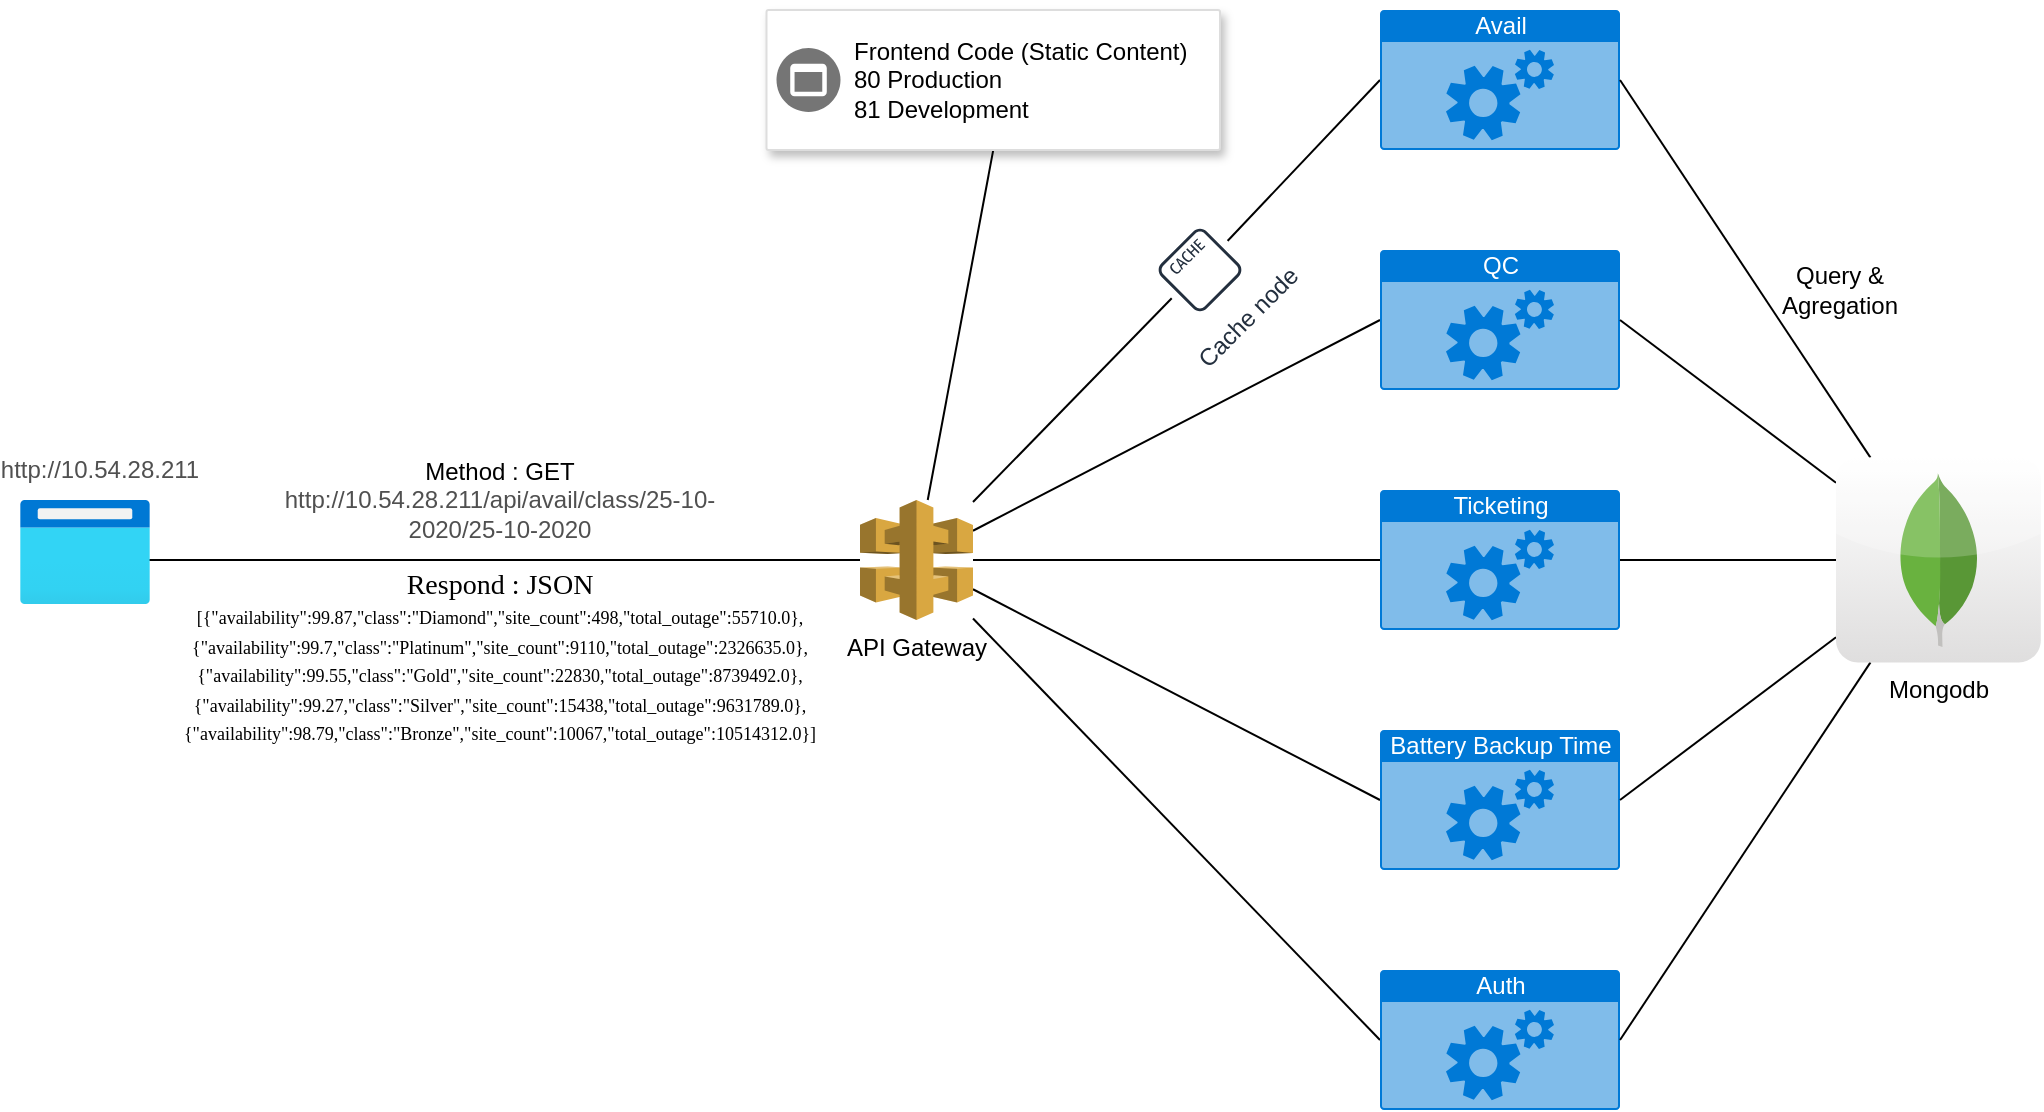 <mxfile version="13.8.3" type="github">
  <diagram id="U4RRDcylGkdC7Ly2OUhQ" name="Page-1">
    <mxGraphModel dx="1646" dy="492" grid="1" gridSize="10" guides="1" tooltips="1" connect="1" arrows="1" fold="1" page="1" pageScale="1" pageWidth="850" pageHeight="1100" math="0" shadow="0">
      <root>
        <mxCell id="0" />
        <mxCell id="1" parent="0" />
        <mxCell id="EKdELdQXOBPCtrRxAm0l-20" style="edgeStyle=none;rounded=0;orthogonalLoop=1;jettySize=auto;html=1;endArrow=none;endFill=0;exitX=0.923;exitY=0.577;exitDx=0;exitDy=0;exitPerimeter=0;" parent="1" source="oMrklNMT-Pfuy0eT6J20-4" target="EKdELdQXOBPCtrRxAm0l-2" edge="1">
          <mxGeometry relative="1" as="geometry">
            <mxPoint x="120" y="285" as="sourcePoint" />
          </mxGeometry>
        </mxCell>
        <mxCell id="EKdELdQXOBPCtrRxAm0l-13" style="edgeStyle=none;rounded=0;orthogonalLoop=1;jettySize=auto;html=1;entryX=0;entryY=0.5;entryDx=0;entryDy=0;entryPerimeter=0;endArrow=none;endFill=0;" parent="1" source="EKdELdQXOBPCtrRxAm0l-40" target="EKdELdQXOBPCtrRxAm0l-3" edge="1">
          <mxGeometry relative="1" as="geometry" />
        </mxCell>
        <mxCell id="EKdELdQXOBPCtrRxAm0l-14" style="edgeStyle=none;rounded=0;orthogonalLoop=1;jettySize=auto;html=1;entryX=0;entryY=0.5;entryDx=0;entryDy=0;entryPerimeter=0;endArrow=none;endFill=0;" parent="1" source="EKdELdQXOBPCtrRxAm0l-2" target="EKdELdQXOBPCtrRxAm0l-4" edge="1">
          <mxGeometry relative="1" as="geometry" />
        </mxCell>
        <mxCell id="EKdELdQXOBPCtrRxAm0l-15" style="edgeStyle=none;rounded=0;orthogonalLoop=1;jettySize=auto;html=1;entryX=0;entryY=0.5;entryDx=0;entryDy=0;entryPerimeter=0;endArrow=none;endFill=0;" parent="1" source="EKdELdQXOBPCtrRxAm0l-2" target="EKdELdQXOBPCtrRxAm0l-5" edge="1">
          <mxGeometry relative="1" as="geometry" />
        </mxCell>
        <mxCell id="EKdELdQXOBPCtrRxAm0l-16" style="edgeStyle=none;rounded=0;orthogonalLoop=1;jettySize=auto;html=1;entryX=0;entryY=0.5;entryDx=0;entryDy=0;entryPerimeter=0;endArrow=none;endFill=0;" parent="1" source="EKdELdQXOBPCtrRxAm0l-2" target="EKdELdQXOBPCtrRxAm0l-6" edge="1">
          <mxGeometry relative="1" as="geometry" />
        </mxCell>
        <mxCell id="EKdELdQXOBPCtrRxAm0l-17" style="edgeStyle=none;rounded=0;orthogonalLoop=1;jettySize=auto;html=1;entryX=0;entryY=0.5;entryDx=0;entryDy=0;entryPerimeter=0;endArrow=none;endFill=0;" parent="1" source="EKdELdQXOBPCtrRxAm0l-2" target="EKdELdQXOBPCtrRxAm0l-7" edge="1">
          <mxGeometry relative="1" as="geometry" />
        </mxCell>
        <mxCell id="oMrklNMT-Pfuy0eT6J20-9" style="edgeStyle=none;rounded=0;orthogonalLoop=1;jettySize=auto;html=1;entryX=0.5;entryY=1;entryDx=0;entryDy=0;endArrow=none;endFill=0;" parent="1" source="EKdELdQXOBPCtrRxAm0l-2" target="oMrklNMT-Pfuy0eT6J20-5" edge="1">
          <mxGeometry relative="1" as="geometry" />
        </mxCell>
        <mxCell id="EKdELdQXOBPCtrRxAm0l-2" value="API Gateway" style="outlineConnect=0;dashed=0;verticalLabelPosition=bottom;verticalAlign=top;align=center;html=1;shape=mxgraph.aws3.api_gateway;fillColor=#D9A741;gradientColor=none;" parent="1" vertex="1">
          <mxGeometry x="260" y="255" width="56.5" height="60" as="geometry" />
        </mxCell>
        <mxCell id="EKdELdQXOBPCtrRxAm0l-3" value="Avail" style="html=1;strokeColor=none;fillColor=#0079D6;labelPosition=center;verticalLabelPosition=middle;verticalAlign=top;align=center;fontSize=12;outlineConnect=0;spacingTop=-6;fontColor=#FFFFFF;shape=mxgraph.sitemap.services;" parent="1" vertex="1">
          <mxGeometry x="520" y="10" width="120" height="70" as="geometry" />
        </mxCell>
        <mxCell id="EKdELdQXOBPCtrRxAm0l-4" value="QC" style="html=1;strokeColor=none;fillColor=#0079D6;labelPosition=center;verticalLabelPosition=middle;verticalAlign=top;align=center;fontSize=12;outlineConnect=0;spacingTop=-6;fontColor=#FFFFFF;shape=mxgraph.sitemap.services;" parent="1" vertex="1">
          <mxGeometry x="520" y="130" width="120" height="70" as="geometry" />
        </mxCell>
        <mxCell id="EKdELdQXOBPCtrRxAm0l-5" value="Ticketing" style="html=1;strokeColor=none;fillColor=#0079D6;labelPosition=center;verticalLabelPosition=middle;verticalAlign=top;align=center;fontSize=12;outlineConnect=0;spacingTop=-6;fontColor=#FFFFFF;shape=mxgraph.sitemap.services;" parent="1" vertex="1">
          <mxGeometry x="520" y="250" width="120" height="70" as="geometry" />
        </mxCell>
        <mxCell id="EKdELdQXOBPCtrRxAm0l-6" value="Battery Backup Time" style="html=1;strokeColor=none;fillColor=#0079D6;labelPosition=center;verticalLabelPosition=middle;verticalAlign=top;align=center;fontSize=12;outlineConnect=0;spacingTop=-6;fontColor=#FFFFFF;shape=mxgraph.sitemap.services;" parent="1" vertex="1">
          <mxGeometry x="520" y="370" width="120" height="70" as="geometry" />
        </mxCell>
        <mxCell id="EKdELdQXOBPCtrRxAm0l-7" value="Auth" style="html=1;strokeColor=none;fillColor=#0079D6;labelPosition=center;verticalLabelPosition=middle;verticalAlign=top;align=center;fontSize=12;outlineConnect=0;spacingTop=-6;fontColor=#FFFFFF;shape=mxgraph.sitemap.services;" parent="1" vertex="1">
          <mxGeometry x="520" y="490" width="120" height="70" as="geometry" />
        </mxCell>
        <mxCell id="EKdELdQXOBPCtrRxAm0l-29" style="edgeStyle=none;rounded=0;orthogonalLoop=1;jettySize=auto;html=1;entryX=1;entryY=0.5;entryDx=0;entryDy=0;entryPerimeter=0;endArrow=none;endFill=0;" parent="1" source="EKdELdQXOBPCtrRxAm0l-28" target="EKdELdQXOBPCtrRxAm0l-7" edge="1">
          <mxGeometry relative="1" as="geometry" />
        </mxCell>
        <mxCell id="EKdELdQXOBPCtrRxAm0l-30" style="edgeStyle=none;rounded=0;orthogonalLoop=1;jettySize=auto;html=1;entryX=1;entryY=0.5;entryDx=0;entryDy=0;entryPerimeter=0;endArrow=none;endFill=0;" parent="1" source="EKdELdQXOBPCtrRxAm0l-28" target="EKdELdQXOBPCtrRxAm0l-6" edge="1">
          <mxGeometry relative="1" as="geometry" />
        </mxCell>
        <mxCell id="EKdELdQXOBPCtrRxAm0l-31" style="edgeStyle=none;rounded=0;orthogonalLoop=1;jettySize=auto;html=1;entryX=1;entryY=0.5;entryDx=0;entryDy=0;entryPerimeter=0;endArrow=none;endFill=0;" parent="1" source="EKdELdQXOBPCtrRxAm0l-28" target="EKdELdQXOBPCtrRxAm0l-5" edge="1">
          <mxGeometry relative="1" as="geometry" />
        </mxCell>
        <mxCell id="EKdELdQXOBPCtrRxAm0l-32" style="edgeStyle=none;rounded=0;orthogonalLoop=1;jettySize=auto;html=1;entryX=1;entryY=0.5;entryDx=0;entryDy=0;entryPerimeter=0;endArrow=none;endFill=0;" parent="1" source="EKdELdQXOBPCtrRxAm0l-28" target="EKdELdQXOBPCtrRxAm0l-4" edge="1">
          <mxGeometry relative="1" as="geometry" />
        </mxCell>
        <mxCell id="EKdELdQXOBPCtrRxAm0l-33" style="edgeStyle=none;rounded=0;orthogonalLoop=1;jettySize=auto;html=1;entryX=1;entryY=0.5;entryDx=0;entryDy=0;entryPerimeter=0;endArrow=none;endFill=0;" parent="1" source="EKdELdQXOBPCtrRxAm0l-28" target="EKdELdQXOBPCtrRxAm0l-3" edge="1">
          <mxGeometry relative="1" as="geometry" />
        </mxCell>
        <mxCell id="EKdELdQXOBPCtrRxAm0l-28" value="Mongodb" style="dashed=0;outlineConnect=0;html=1;align=center;labelPosition=center;verticalLabelPosition=bottom;verticalAlign=top;shape=mxgraph.webicons.mongodb;gradientColor=#DFDEDE" parent="1" vertex="1">
          <mxGeometry x="748" y="233.8" width="102.4" height="102.4" as="geometry" />
        </mxCell>
        <mxCell id="oMrklNMT-Pfuy0eT6J20-4" value="" style="aspect=fixed;html=1;points=[];align=center;image;fontSize=12;image=img/lib/azure2/general/Browser.svg;" parent="1" vertex="1">
          <mxGeometry x="-160" y="255" width="65" height="52" as="geometry" />
        </mxCell>
        <mxCell id="oMrklNMT-Pfuy0eT6J20-5" value="" style="strokeColor=#dddddd;shadow=1;strokeWidth=1;rounded=1;absoluteArcSize=1;arcSize=2;" parent="1" vertex="1">
          <mxGeometry x="213.25" y="10" width="226.75" height="70" as="geometry" />
        </mxCell>
        <mxCell id="oMrklNMT-Pfuy0eT6J20-6" value="&lt;div&gt;Frontend Code (Static Content)&lt;br&gt;&lt;/div&gt;&lt;div&gt;80 Production&lt;/div&gt;&lt;div&gt;81 Development&lt;br&gt;&lt;/div&gt;" style="dashed=0;connectable=0;html=1;fillColor=#757575;strokeColor=none;shape=mxgraph.gcp2.frontend_platform_services;part=1;labelPosition=right;verticalLabelPosition=middle;align=left;verticalAlign=middle;spacingLeft=5;fontSize=12;" parent="oMrklNMT-Pfuy0eT6J20-5" vertex="1">
          <mxGeometry y="0.5" width="32" height="32" relative="1" as="geometry">
            <mxPoint x="5" y="-16" as="offset" />
          </mxGeometry>
        </mxCell>
        <mxCell id="EKdELdQXOBPCtrRxAm0l-40" value="Cache node" style="outlineConnect=0;fontColor=#232F3E;gradientColor=none;strokeColor=#232F3E;fillColor=#ffffff;dashed=0;verticalLabelPosition=bottom;verticalAlign=top;align=center;html=1;fontSize=12;fontStyle=0;aspect=fixed;shape=mxgraph.aws4.resourceIcon;resIcon=mxgraph.aws4.cache_node;rotation=-45;" parent="1" vertex="1">
          <mxGeometry x="410" y="120" width="40" height="40" as="geometry" />
        </mxCell>
        <mxCell id="oMrklNMT-Pfuy0eT6J20-7" style="edgeStyle=none;rounded=0;orthogonalLoop=1;jettySize=auto;html=1;entryX=0;entryY=0.5;entryDx=0;entryDy=0;entryPerimeter=0;endArrow=none;endFill=0;" parent="1" source="EKdELdQXOBPCtrRxAm0l-2" target="EKdELdQXOBPCtrRxAm0l-40" edge="1">
          <mxGeometry relative="1" as="geometry">
            <mxPoint x="316.5" y="255.744" as="sourcePoint" />
            <mxPoint x="520" y="45" as="targetPoint" />
          </mxGeometry>
        </mxCell>
        <mxCell id="oMrklNMT-Pfuy0eT6J20-11" value="&lt;div&gt;Method : GET&lt;/div&gt;&lt;div&gt;&lt;span style=&quot;color: rgb(80 , 80 , 80) ; font-family: &amp;#34;opensans&amp;#34; , &amp;#34;helvetica&amp;#34; , &amp;#34;arial&amp;#34; , sans-serif ; font-size: 12px ; font-style: normal ; font-weight: 400 ; letter-spacing: normal ; text-align: left ; text-indent: 0px ; text-transform: none ; word-spacing: 0px ; background-color: rgb(255 , 255 , 255) ; display: inline ; float: none&quot;&gt;http://10.54.28.211/api/avail/class/25-10-2020/25-10-2020&lt;/span&gt;&lt;/div&gt;" style="text;html=1;strokeColor=none;fillColor=none;align=center;verticalAlign=middle;whiteSpace=wrap;rounded=0;" parent="1" vertex="1">
          <mxGeometry x="-30" y="255" width="220" as="geometry" />
        </mxCell>
        <mxCell id="oMrklNMT-Pfuy0eT6J20-16" value="&lt;span style=&quot;color: rgb(80 , 80 , 80) ; font-family: &amp;#34;opensans&amp;#34; , &amp;#34;helvetica&amp;#34; , &amp;#34;arial&amp;#34; , sans-serif ; font-size: 12px ; font-style: normal ; font-weight: 400 ; letter-spacing: normal ; text-align: left ; text-indent: 0px ; text-transform: none ; word-spacing: 0px ; background-color: rgb(255 , 255 , 255) ; display: inline ; float: none&quot;&gt;http://10.54.28.211&lt;/span&gt;" style="text;html=1;strokeColor=none;fillColor=none;align=center;verticalAlign=middle;whiteSpace=wrap;rounded=0;" parent="1" vertex="1">
          <mxGeometry x="-140" y="230" width="40" height="20" as="geometry" />
        </mxCell>
        <mxCell id="oMrklNMT-Pfuy0eT6J20-17" value="&lt;div&gt;&lt;font style=&quot;font-size: 14px&quot;&gt;&lt;span style=&quot;color: rgb(0 , 0 , 0) ; font-family: &amp;#34;times new roman&amp;#34; ; font-style: normal ; font-weight: 400 ; letter-spacing: normal ; text-indent: 0px ; text-transform: none ; word-spacing: 0px ; display: inline ; float: none&quot;&gt;Respond : JSON&lt;br&gt;&lt;/span&gt;&lt;/font&gt;&lt;/div&gt;&lt;div&gt;&lt;font style=&quot;font-size: 9px&quot;&gt;&lt;span style=&quot;color: rgb(0 , 0 , 0) ; font-family: &amp;#34;times new roman&amp;#34; ; font-style: normal ; font-weight: 400 ; letter-spacing: normal ; text-indent: 0px ; text-transform: none ; word-spacing: 0px ; display: inline ; float: none&quot;&gt;[{&quot;availability&quot;:99.87,&quot;class&quot;:&quot;Diamond&quot;,&quot;site_count&quot;:498,&quot;total_outage&quot;:55710.0},{&quot;availability&quot;:99.7,&quot;class&quot;:&quot;Platinum&quot;,&quot;site_count&quot;:9110,&quot;total_outage&quot;:2326635.0},{&quot;availability&quot;:99.55,&quot;class&quot;:&quot;Gold&quot;,&quot;site_count&quot;:22830,&quot;total_outage&quot;:8739492.0},{&quot;availability&quot;:99.27,&quot;class&quot;:&quot;Silver&quot;,&quot;site_count&quot;:15438,&quot;total_outage&quot;:9631789.0},{&quot;availability&quot;:98.79,&quot;class&quot;:&quot;Bronze&quot;,&quot;site_count&quot;:10067,&quot;total_outage&quot;:10514312.0}]&lt;/span&gt;&lt;/font&gt;&lt;/div&gt;" style="text;html=1;strokeColor=none;fillColor=none;align=center;verticalAlign=middle;whiteSpace=wrap;rounded=0;" parent="1" vertex="1">
          <mxGeometry x="-50" y="295" width="260" height="75" as="geometry" />
        </mxCell>
        <mxCell id="oMrklNMT-Pfuy0eT6J20-19" value="Query &amp;amp; Agregation" style="text;html=1;strokeColor=none;fillColor=none;align=center;verticalAlign=middle;whiteSpace=wrap;rounded=0;" parent="1" vertex="1">
          <mxGeometry x="730" y="140" width="40" height="20" as="geometry" />
        </mxCell>
        <mxCell id="EeTdxEOHBCtwGbtzU_aT-1" value="" style="shape=image;html=1;verticalAlign=top;verticalLabelPosition=bottom;labelBackgroundColor=#ffffff;imageAspect=0;aspect=fixed;image=https://cdn4.iconfinder.com/data/icons/logos-brands-5/24/nginx-128.png" vertex="1" parent="1">
          <mxGeometry x="269.25" y="269" width="38" height="38" as="geometry" />
        </mxCell>
        <mxCell id="EeTdxEOHBCtwGbtzU_aT-3" value="" style="shape=image;html=1;verticalAlign=top;verticalLabelPosition=bottom;labelBackgroundColor=#ffffff;imageAspect=0;aspect=fixed;image=https://cdn2.iconfinder.com/data/icons/designer-skills/128/react-128.png" vertex="1" parent="1">
          <mxGeometry x="-146.25" y="269" width="37.5" height="37.5" as="geometry" />
        </mxCell>
      </root>
    </mxGraphModel>
  </diagram>
</mxfile>
